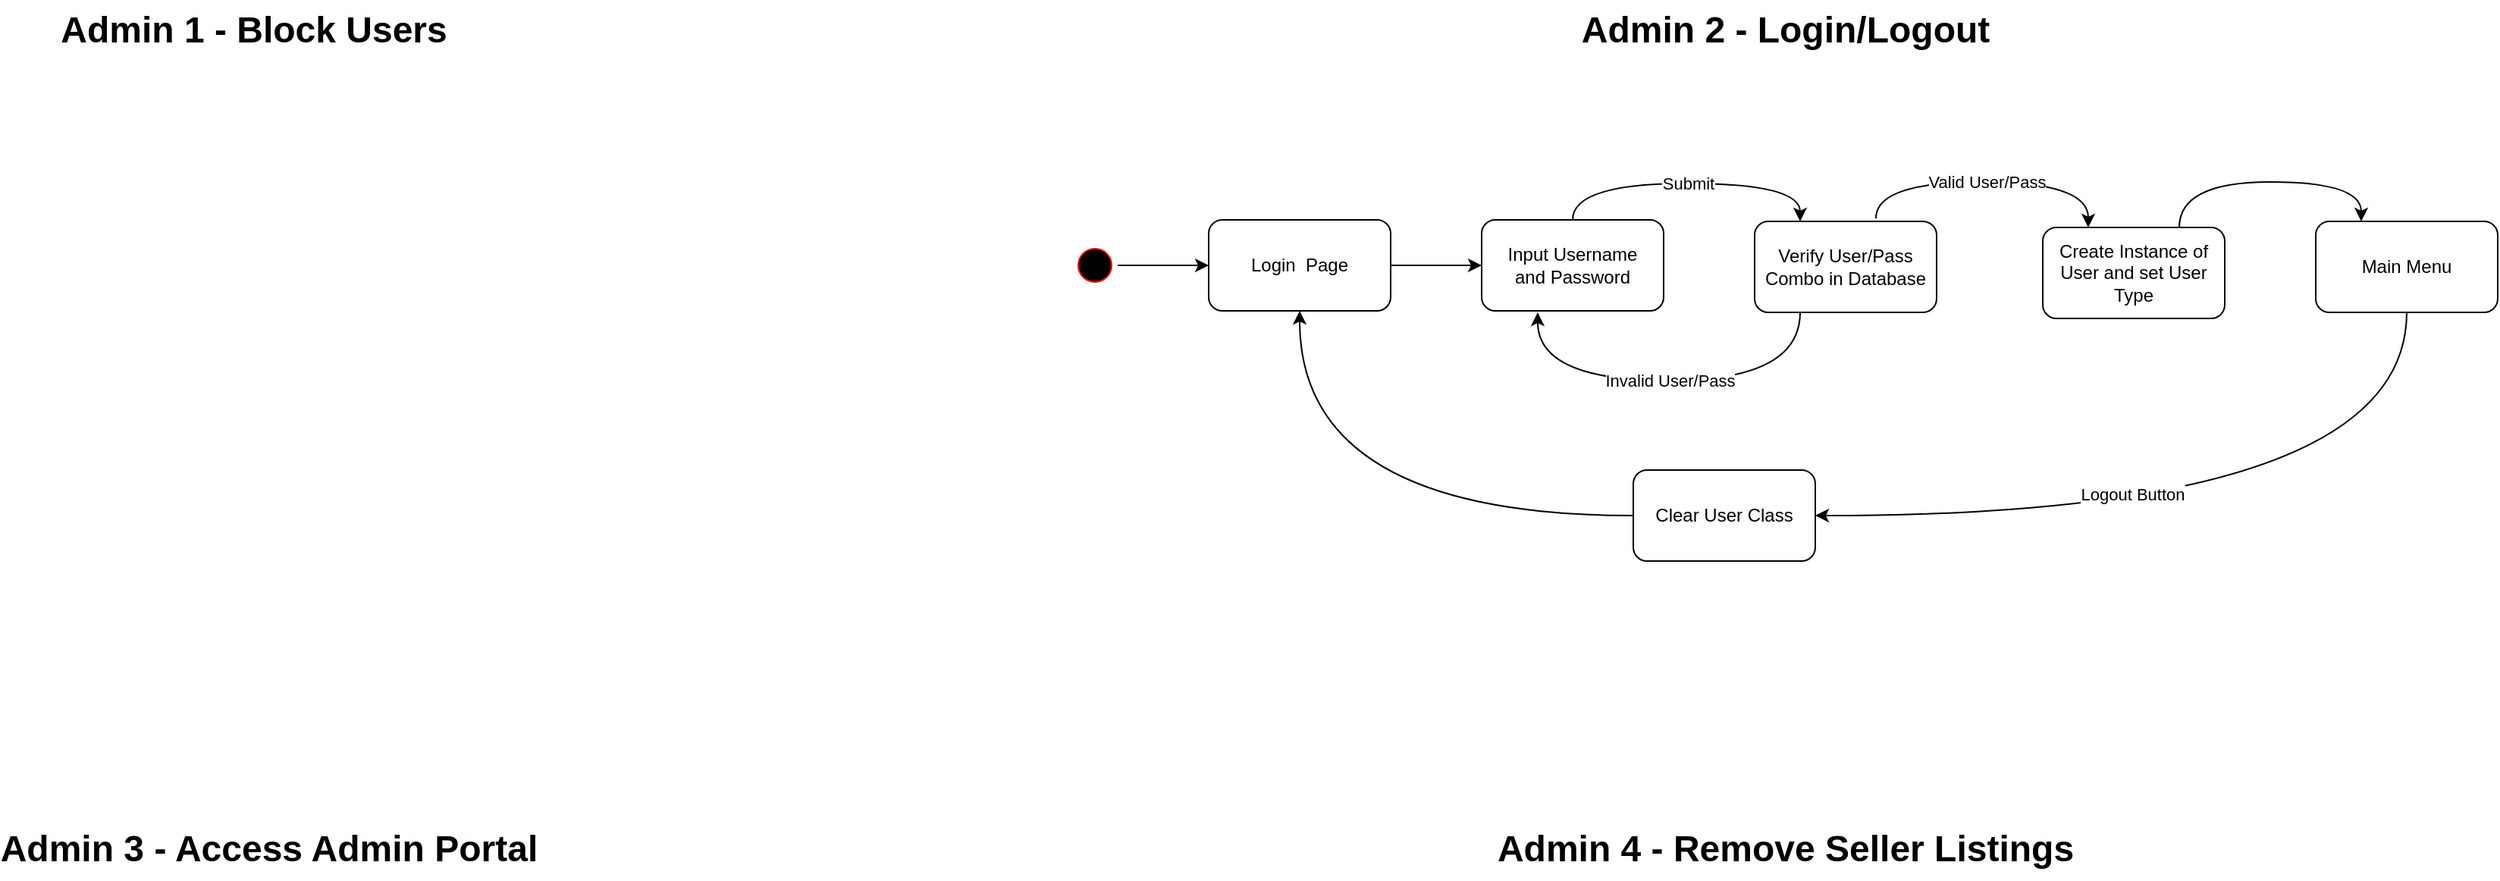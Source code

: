 <mxfile version="20.8.21" type="device"><diagram name="Page-1" id="R__qPpH5DsI145a-bts4"><mxGraphModel dx="2074" dy="1169" grid="1" gridSize="10" guides="1" tooltips="1" connect="1" arrows="1" fold="1" page="1" pageScale="1" pageWidth="3000" pageHeight="3000" math="0" shadow="0"><root><mxCell id="0"/><mxCell id="1" parent="0"/><mxCell id="aSoeNfeXHdKpW83E-dc7-1" value="Admin 1 - Block Users" style="text;strokeColor=none;fillColor=none;html=1;fontSize=24;fontStyle=1;verticalAlign=middle;align=center;" vertex="1" parent="1"><mxGeometry x="350" y="130" width="100" height="40" as="geometry"/></mxCell><mxCell id="aSoeNfeXHdKpW83E-dc7-2" value="Admin 2 - Login/Logout" style="text;strokeColor=none;fillColor=none;html=1;fontSize=24;fontStyle=1;verticalAlign=middle;align=center;" vertex="1" parent="1"><mxGeometry x="1360" y="130" width="100" height="40" as="geometry"/></mxCell><mxCell id="aSoeNfeXHdKpW83E-dc7-3" value="Admin 3 - Access Admin Portal" style="text;strokeColor=none;fillColor=none;html=1;fontSize=24;fontStyle=1;verticalAlign=middle;align=center;" vertex="1" parent="1"><mxGeometry x="360" y="670" width="100" height="40" as="geometry"/></mxCell><mxCell id="aSoeNfeXHdKpW83E-dc7-4" value="Admin 4 - Remove Seller Listings" style="text;strokeColor=none;fillColor=none;html=1;fontSize=24;fontStyle=1;verticalAlign=middle;align=center;" vertex="1" parent="1"><mxGeometry x="1360" y="670" width="100" height="40" as="geometry"/></mxCell><mxCell id="aSoeNfeXHdKpW83E-dc7-5" value="" style="ellipse;shape=startState;fillColor=#000000;strokeColor=#ff0000;" vertex="1" parent="1"><mxGeometry x="940" y="290" width="30" height="30" as="geometry"/></mxCell><mxCell id="aSoeNfeXHdKpW83E-dc7-6" value="" style="endArrow=classic;html=1;rounded=0;exitX=1;exitY=0.5;exitDx=0;exitDy=0;" edge="1" parent="1" source="aSoeNfeXHdKpW83E-dc7-13" target="aSoeNfeXHdKpW83E-dc7-7"><mxGeometry width="50" height="50" relative="1" as="geometry"><mxPoint x="1091" y="306" as="sourcePoint"/><mxPoint x="1191" y="306" as="targetPoint"/></mxGeometry></mxCell><mxCell id="aSoeNfeXHdKpW83E-dc7-7" value="Input Username&lt;br&gt;and Password" style="rounded=1;whiteSpace=wrap;html=1;" vertex="1" parent="1"><mxGeometry x="1210" y="275" width="120" height="60" as="geometry"/></mxCell><mxCell id="aSoeNfeXHdKpW83E-dc7-8" value="Verify User/Pass&lt;br&gt;Combo in Database" style="rounded=1;whiteSpace=wrap;html=1;" vertex="1" parent="1"><mxGeometry x="1390" y="276" width="120" height="60" as="geometry"/></mxCell><mxCell id="aSoeNfeXHdKpW83E-dc7-9" value="Submit" style="endArrow=classic;html=1;rounded=0;edgeStyle=orthogonalEdgeStyle;curved=1;exitX=0.5;exitY=0;exitDx=0;exitDy=0;entryX=0.25;entryY=0;entryDx=0;entryDy=0;" edge="1" parent="1" source="aSoeNfeXHdKpW83E-dc7-7" target="aSoeNfeXHdKpW83E-dc7-8"><mxGeometry width="50" height="50" relative="1" as="geometry"><mxPoint x="1330" y="231" as="sourcePoint"/><mxPoint x="1380" y="181" as="targetPoint"/><Array as="points"><mxPoint x="1270" y="251"/><mxPoint x="1420" y="251"/></Array></mxGeometry></mxCell><mxCell id="aSoeNfeXHdKpW83E-dc7-10" value="Invalid User/Pass" style="endArrow=classic;html=1;rounded=0;edgeStyle=orthogonalEdgeStyle;curved=1;exitX=0.25;exitY=1;exitDx=0;exitDy=0;entryX=0.308;entryY=1.017;entryDx=0;entryDy=0;entryPerimeter=0;" edge="1" parent="1"><mxGeometry width="50" height="50" relative="1" as="geometry"><mxPoint x="1420" y="336" as="sourcePoint"/><mxPoint x="1246.96" y="336.02" as="targetPoint"/><Array as="points"><mxPoint x="1420" y="381"/><mxPoint x="1247" y="381"/></Array></mxGeometry></mxCell><mxCell id="aSoeNfeXHdKpW83E-dc7-11" value="Main Menu" style="rounded=1;whiteSpace=wrap;html=1;" vertex="1" parent="1"><mxGeometry x="1760" y="276" width="120" height="60" as="geometry"/></mxCell><mxCell id="aSoeNfeXHdKpW83E-dc7-12" value="&lt;span style=&quot;font-style: normal;&quot;&gt;Valid User/Pass&lt;/span&gt;" style="endArrow=classic;html=1;rounded=0;edgeStyle=orthogonalEdgeStyle;curved=1;exitX=0.5;exitY=0;exitDx=0;exitDy=0;entryX=0.25;entryY=0;entryDx=0;entryDy=0;fontStyle=2" edge="1" parent="1" target="aSoeNfeXHdKpW83E-dc7-19"><mxGeometry width="50" height="50" relative="1" as="geometry"><mxPoint x="1470" y="274" as="sourcePoint"/><mxPoint x="1620" y="275" as="targetPoint"/><Array as="points"><mxPoint x="1470" y="250"/><mxPoint x="1610" y="250"/></Array></mxGeometry></mxCell><mxCell id="aSoeNfeXHdKpW83E-dc7-13" value="Login&amp;nbsp; Page" style="rounded=1;whiteSpace=wrap;html=1;" vertex="1" parent="1"><mxGeometry x="1030" y="275" width="120" height="60" as="geometry"/></mxCell><mxCell id="aSoeNfeXHdKpW83E-dc7-14" value="" style="endArrow=classic;html=1;rounded=0;exitX=1;exitY=0.5;exitDx=0;exitDy=0;entryX=0;entryY=0.5;entryDx=0;entryDy=0;" edge="1" parent="1" source="aSoeNfeXHdKpW83E-dc7-5" target="aSoeNfeXHdKpW83E-dc7-13"><mxGeometry width="50" height="50" relative="1" as="geometry"><mxPoint x="980" y="360" as="sourcePoint"/><mxPoint x="1040" y="360" as="targetPoint"/></mxGeometry></mxCell><mxCell id="aSoeNfeXHdKpW83E-dc7-15" value="" style="endArrow=classic;html=1;rounded=0;curved=1;exitX=0.5;exitY=1;exitDx=0;exitDy=0;entryX=1;entryY=0.5;entryDx=0;entryDy=0;edgeStyle=orthogonalEdgeStyle;" edge="1" parent="1" source="aSoeNfeXHdKpW83E-dc7-11" target="aSoeNfeXHdKpW83E-dc7-17"><mxGeometry width="50" height="50" relative="1" as="geometry"><mxPoint x="2470" y="351" as="sourcePoint"/><mxPoint x="2320" y="475" as="targetPoint"/></mxGeometry></mxCell><mxCell id="aSoeNfeXHdKpW83E-dc7-16" value="Logout Button" style="edgeLabel;html=1;align=center;verticalAlign=middle;resizable=0;points=[];" vertex="1" connectable="0" parent="aSoeNfeXHdKpW83E-dc7-15"><mxGeometry x="0.046" y="-5" relative="1" as="geometry"><mxPoint x="-41" y="-9" as="offset"/></mxGeometry></mxCell><mxCell id="aSoeNfeXHdKpW83E-dc7-17" value="Clear User Class" style="rounded=1;whiteSpace=wrap;html=1;" vertex="1" parent="1"><mxGeometry x="1310" y="440" width="120" height="60" as="geometry"/></mxCell><mxCell id="aSoeNfeXHdKpW83E-dc7-18" value="" style="endArrow=classic;html=1;rounded=0;curved=1;exitX=0;exitY=0.5;exitDx=0;exitDy=0;entryX=0.5;entryY=1;entryDx=0;entryDy=0;edgeStyle=orthogonalEdgeStyle;" edge="1" parent="1" source="aSoeNfeXHdKpW83E-dc7-17" target="aSoeNfeXHdKpW83E-dc7-13"><mxGeometry width="50" height="50" relative="1" as="geometry"><mxPoint x="1550" y="665" as="sourcePoint"/><mxPoint x="1930" y="350" as="targetPoint"/></mxGeometry></mxCell><mxCell id="aSoeNfeXHdKpW83E-dc7-19" value="Create Instance of User and set User Type" style="rounded=1;whiteSpace=wrap;html=1;" vertex="1" parent="1"><mxGeometry x="1580" y="280" width="120" height="60" as="geometry"/></mxCell><mxCell id="aSoeNfeXHdKpW83E-dc7-20" value="" style="endArrow=classic;html=1;rounded=0;exitX=0.75;exitY=0;exitDx=0;exitDy=0;entryX=0.25;entryY=0;entryDx=0;entryDy=0;edgeStyle=orthogonalEdgeStyle;curved=1;" edge="1" parent="1" source="aSoeNfeXHdKpW83E-dc7-19" target="aSoeNfeXHdKpW83E-dc7-11"><mxGeometry width="50" height="50" relative="1" as="geometry"><mxPoint x="1600" y="450" as="sourcePoint"/><mxPoint x="1650" y="400" as="targetPoint"/><Array as="points"><mxPoint x="1670" y="250"/><mxPoint x="1790" y="250"/></Array></mxGeometry></mxCell></root></mxGraphModel></diagram></mxfile>